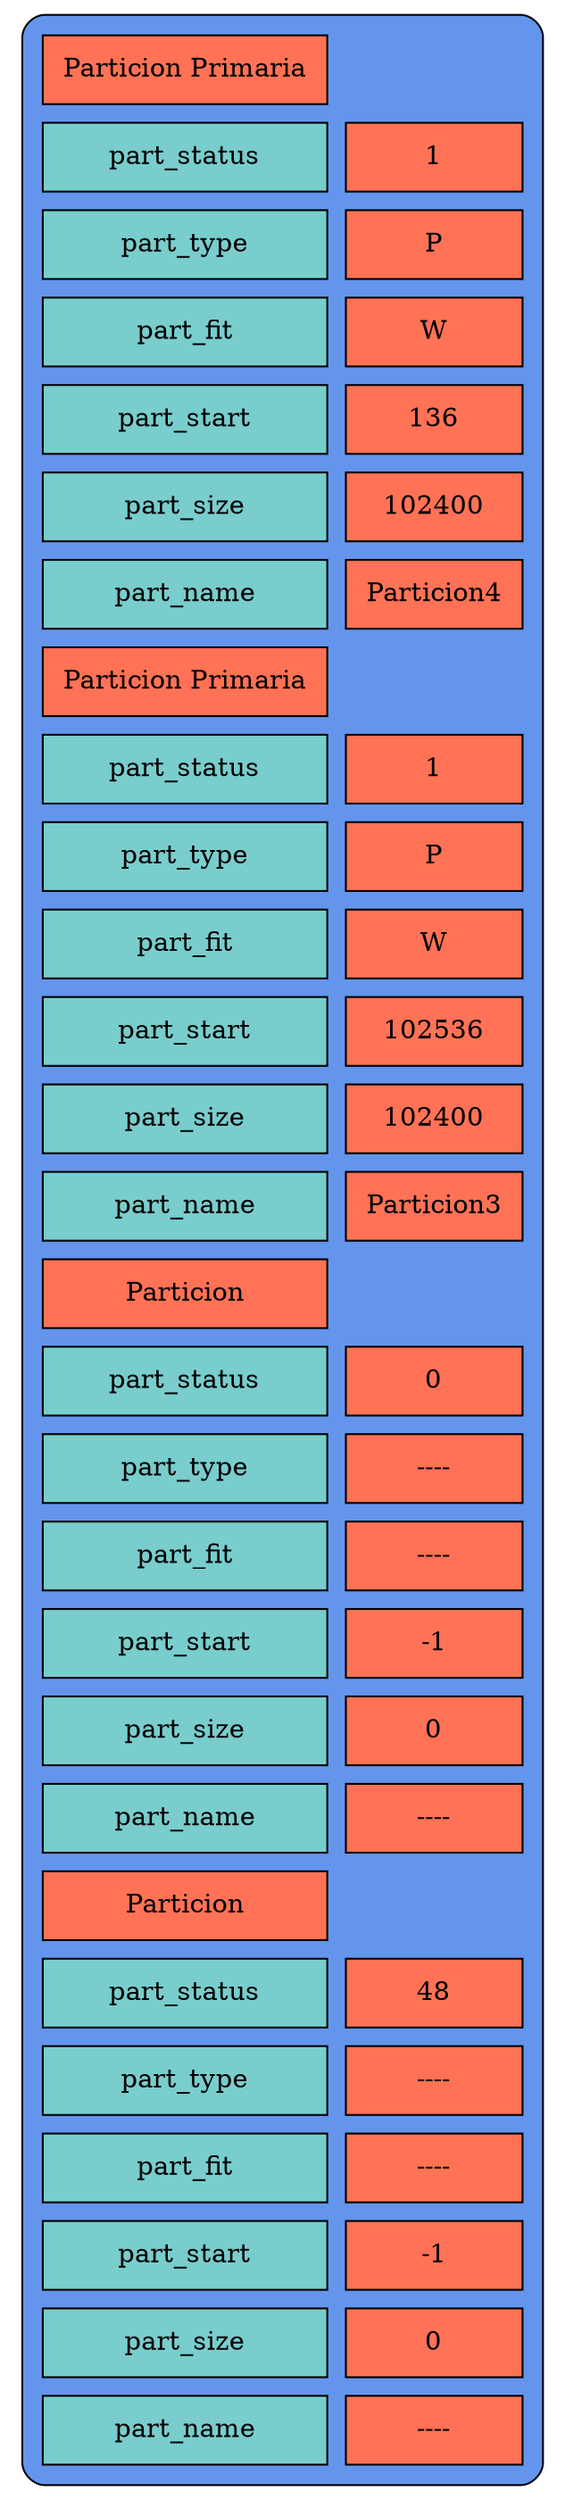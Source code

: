 digraph G {
  a0 [shape=none label=<<TABLE cellspacing="10" cellpadding="10" style="rounded" bgcolor="cornflowerblue">
  <TR>
  <TD bgcolor="coral1">Particion Primaria</TD>
  </TR>
  <TR>
  <TD bgcolor="darkslategray3">part_status</TD>
  <TD bgcolor="coral1">1</TD>
  </TR>
  <TR>
  <TD bgcolor="darkslategray3">part_type</TD>
  <TD bgcolor="coral1">P</TD>
  </TR>
  <TR>
  <TD bgcolor="darkslategray3">part_fit</TD>
  <TD bgcolor="coral1">W</TD>
  </TR>
  <TR>
  <TD bgcolor="darkslategray3">part_start</TD>
  <TD bgcolor="coral1">136</TD>
  </TR>
  <TR>
  <TD bgcolor="darkslategray3">part_size</TD>
  <TD bgcolor="coral1">102400</TD>
  </TR>
  <TR>
  <TD bgcolor="darkslategray3">part_name</TD>
  <TD bgcolor="coral1">Particion4</TD>
  </TR>
  <TR>
  <TD bgcolor="coral1">Particion Primaria</TD>
  </TR>
  <TR>
  <TD bgcolor="darkslategray3">part_status</TD>
  <TD bgcolor="coral1">1</TD>
  </TR>
  <TR>
  <TD bgcolor="darkslategray3">part_type</TD>
  <TD bgcolor="coral1">P</TD>
  </TR>
  <TR>
  <TD bgcolor="darkslategray3">part_fit</TD>
  <TD bgcolor="coral1">W</TD>
  </TR>
  <TR>
  <TD bgcolor="darkslategray3">part_start</TD>
  <TD bgcolor="coral1">102536</TD>
  </TR>
  <TR>
  <TD bgcolor="darkslategray3">part_size</TD>
  <TD bgcolor="coral1">102400</TD>
  </TR>
  <TR>
  <TD bgcolor="darkslategray3">part_name</TD>
  <TD bgcolor="coral1">Particion3</TD>
  </TR>
  <TR>
  <TD bgcolor="coral1">Particion</TD>
  </TR>
  <TR>
  <TD bgcolor="darkslategray3">part_status</TD>
  <TD bgcolor="coral1">0</TD>
  </TR>
  <TR>
  <TD bgcolor="darkslategray3">part_type</TD>
  <TD bgcolor="coral1">----</TD>
  </TR>
  <TR>
  <TD bgcolor="darkslategray3">part_fit</TD>
  <TD bgcolor="coral1">----</TD>
  </TR>
  <TR>
  <TD bgcolor="darkslategray3">part_start</TD>
  <TD bgcolor="coral1">-1</TD>
  </TR>
  <TR>
  <TD bgcolor="darkslategray3">part_size</TD>
  <TD bgcolor="coral1">0</TD>
  </TR>
  <TR>
  <TD bgcolor="darkslategray3">part_name</TD>
  <TD bgcolor="coral1">----</TD>
  </TR>
  <TR>
  <TD bgcolor="coral1">Particion</TD>
  </TR>
  <TR>
  <TD bgcolor="darkslategray3">part_status</TD>
  <TD bgcolor="coral1">48</TD>
  </TR>
  <TR>
  <TD bgcolor="darkslategray3">part_type</TD>
  <TD bgcolor="coral1">----</TD>
  </TR>
  <TR>
  <TD bgcolor="darkslategray3">part_fit</TD>
  <TD bgcolor="coral1">----</TD>
  </TR>
  <TR>
  <TD bgcolor="darkslategray3">part_start</TD>
  <TD bgcolor="coral1">-1</TD>
  </TR>
  <TR>
  <TD bgcolor="darkslategray3">part_size</TD>
  <TD bgcolor="coral1">0</TD>
  </TR>
  <TR>
  <TD bgcolor="darkslategray3">part_name</TD>
  <TD bgcolor="coral1">----</TD>
  </TR>
</TABLE>>];
}
